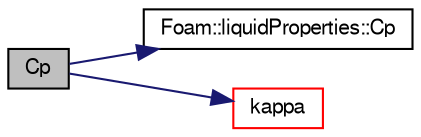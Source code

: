 digraph "Cp"
{
  bgcolor="transparent";
  edge [fontname="FreeSans",fontsize="10",labelfontname="FreeSans",labelfontsize="10"];
  node [fontname="FreeSans",fontsize="10",shape=record];
  rankdir="LR";
  Node999 [label="Cp",height=0.2,width=0.4,color="black", fillcolor="grey75", style="filled", fontcolor="black"];
  Node999 -> Node1000 [color="midnightblue",fontsize="10",style="solid",fontname="FreeSans"];
  Node1000 [label="Foam::liquidProperties::Cp",height=0.2,width=0.4,color="black",URL="$a29954.html#aa3c6db57b3c2349f7078463fda391158",tooltip="Liquid heat capacity [J/(kg K)]. "];
  Node999 -> Node1001 [color="midnightblue",fontsize="10",style="solid",fontname="FreeSans"];
  Node1001 [label="kappa",height=0.2,width=0.4,color="red",URL="$a29066.html#a2b919c61cb95af34db6fa7946be5ad2d",tooltip="Return thermal conductivity [W/m/K]. "];
}
